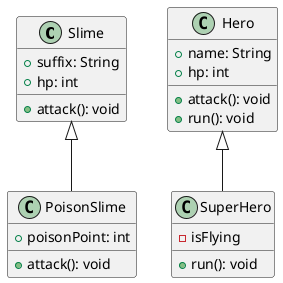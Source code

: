 @startuml

class Slime {
+suffix: String
+hp: int
+attack(): void
}

class PoisonSlime extends Slime {
+poisonPoint: int
+attack(): void
}

class Hero {
+name: String
+hp: int
+attack(): void
+run(): void
}

class SuperHero extends Hero {
-isFlying
+run(): void
}

@enduml